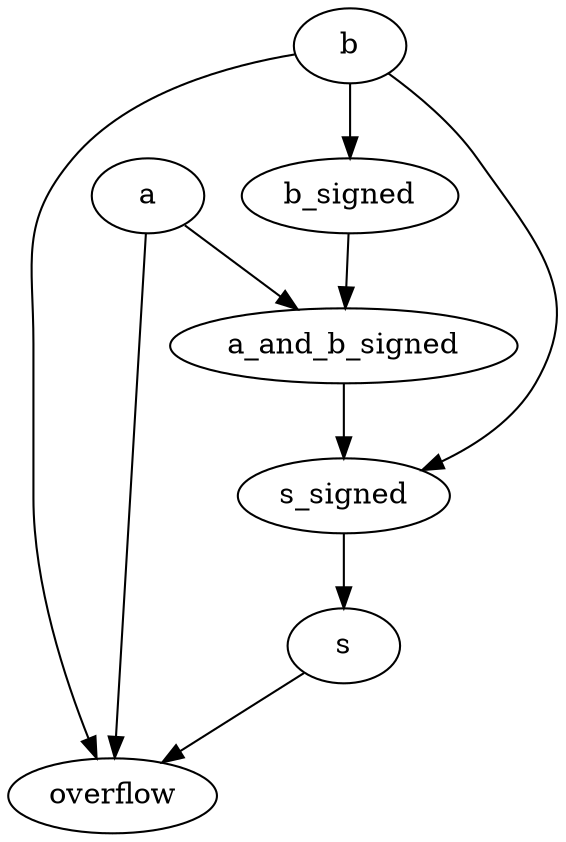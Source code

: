 strict digraph "" {
	a -> a_and_b_signed	[weight=1.0];
	a -> overflow	[weight=1.0];
	b -> b_signed	[weight=1.0];
	b -> s_signed	[weight=1.0];
	b -> overflow	[weight=1.0];
	b_signed -> a_and_b_signed	[weight=1.0];
	s -> overflow	[weight=1.0];
	s_signed -> s	[weight=2.0];
	a_and_b_signed -> s_signed	[weight=1.0];
}
